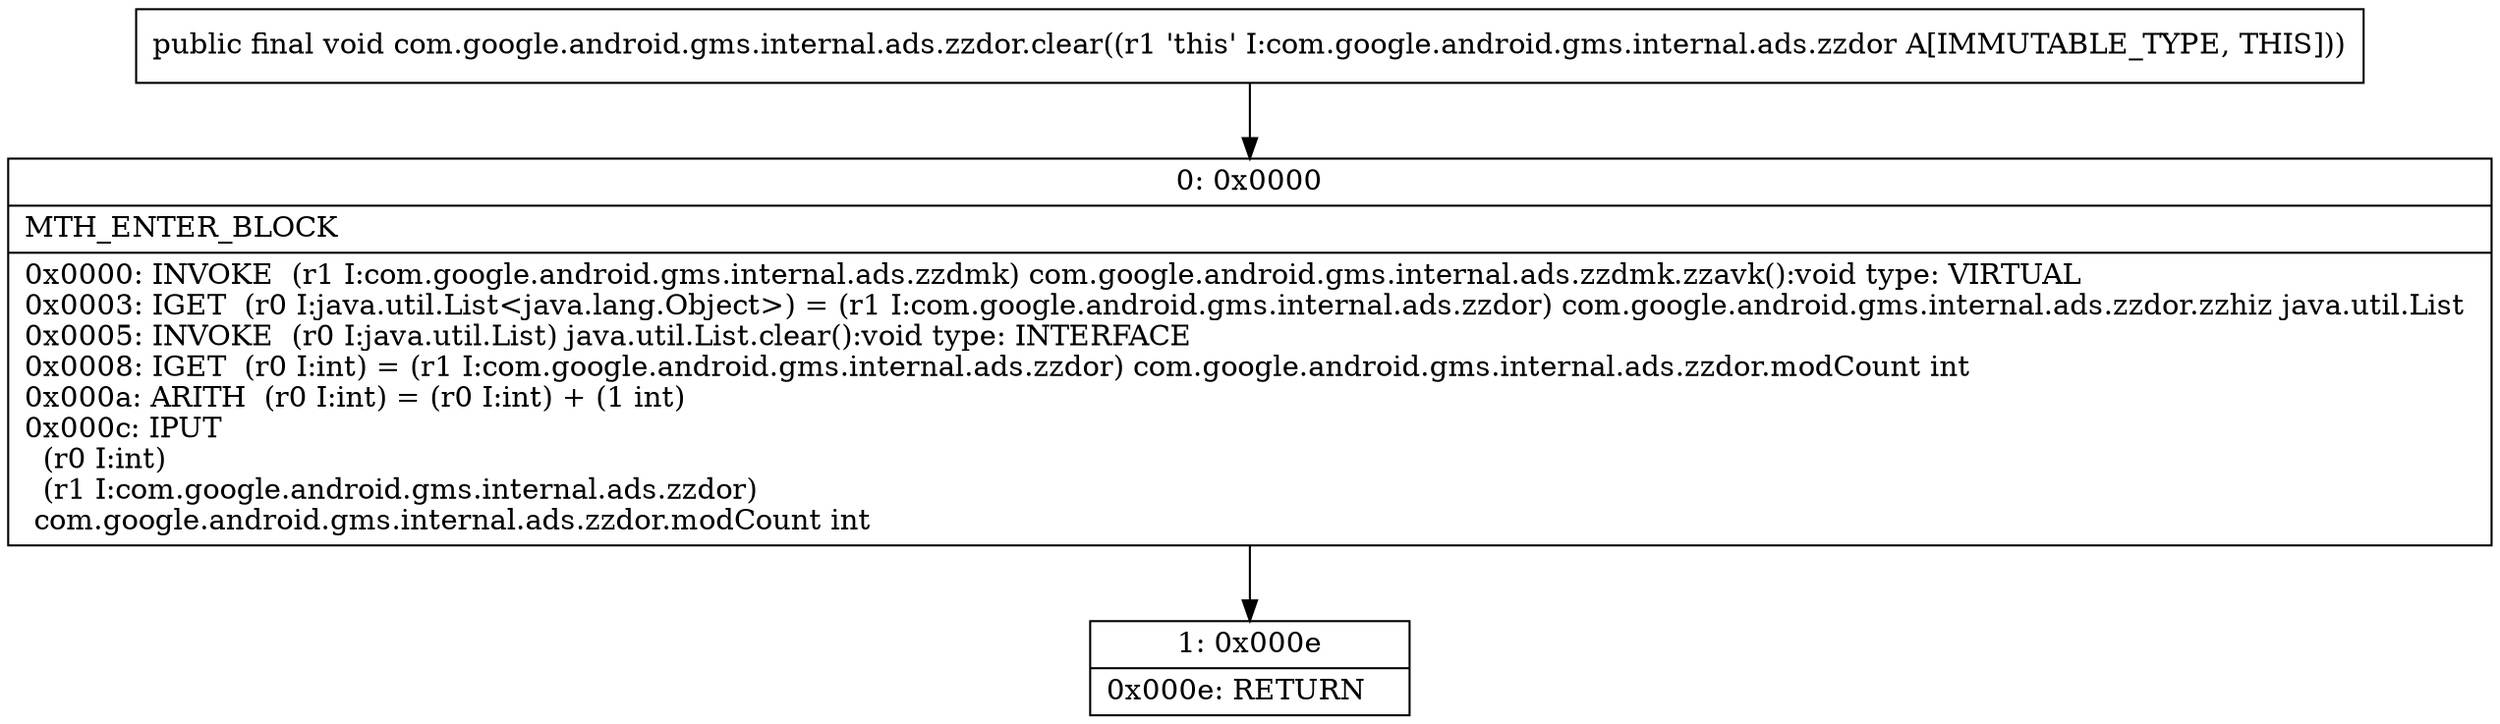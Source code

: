 digraph "CFG forcom.google.android.gms.internal.ads.zzdor.clear()V" {
Node_0 [shape=record,label="{0\:\ 0x0000|MTH_ENTER_BLOCK\l|0x0000: INVOKE  (r1 I:com.google.android.gms.internal.ads.zzdmk) com.google.android.gms.internal.ads.zzdmk.zzavk():void type: VIRTUAL \l0x0003: IGET  (r0 I:java.util.List\<java.lang.Object\>) = (r1 I:com.google.android.gms.internal.ads.zzdor) com.google.android.gms.internal.ads.zzdor.zzhiz java.util.List \l0x0005: INVOKE  (r0 I:java.util.List) java.util.List.clear():void type: INTERFACE \l0x0008: IGET  (r0 I:int) = (r1 I:com.google.android.gms.internal.ads.zzdor) com.google.android.gms.internal.ads.zzdor.modCount int \l0x000a: ARITH  (r0 I:int) = (r0 I:int) + (1 int) \l0x000c: IPUT  \l  (r0 I:int)\l  (r1 I:com.google.android.gms.internal.ads.zzdor)\l com.google.android.gms.internal.ads.zzdor.modCount int \l}"];
Node_1 [shape=record,label="{1\:\ 0x000e|0x000e: RETURN   \l}"];
MethodNode[shape=record,label="{public final void com.google.android.gms.internal.ads.zzdor.clear((r1 'this' I:com.google.android.gms.internal.ads.zzdor A[IMMUTABLE_TYPE, THIS])) }"];
MethodNode -> Node_0;
Node_0 -> Node_1;
}

